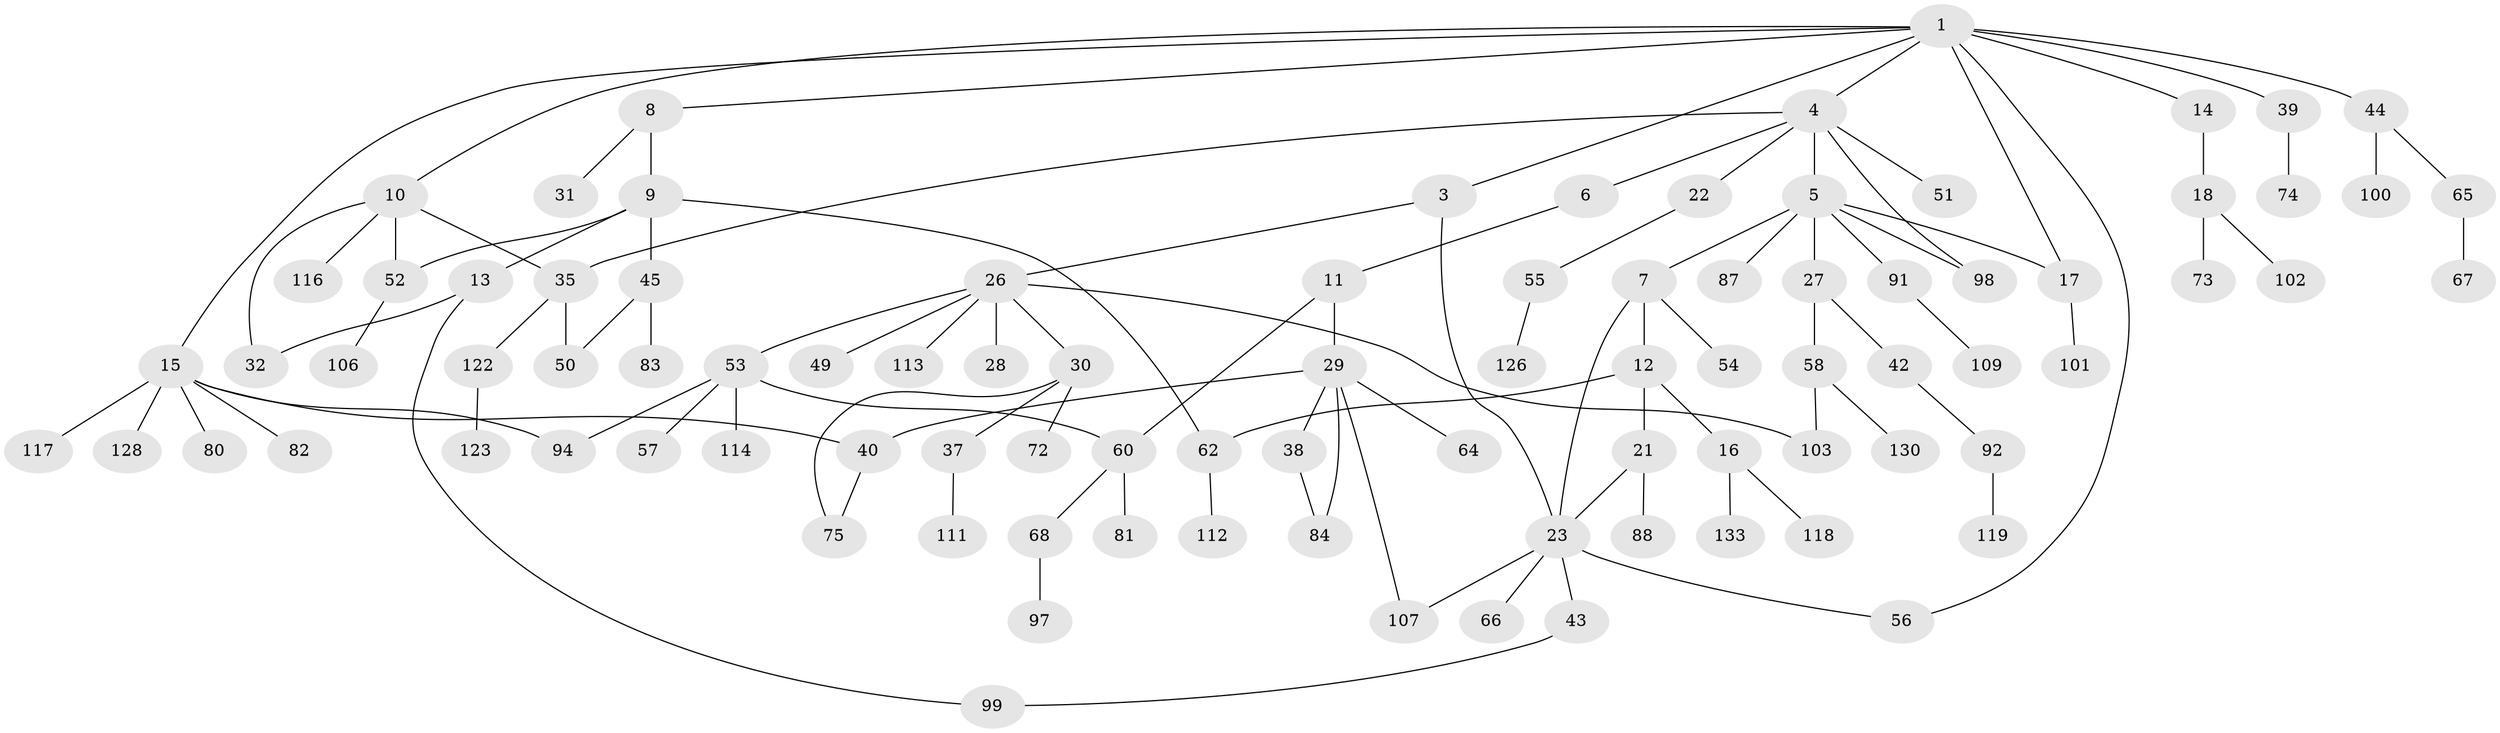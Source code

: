// original degree distribution, {5: 0.03007518796992481, 7: 0.022556390977443608, 3: 0.18045112781954886, 8: 0.007518796992481203, 2: 0.2932330827067669, 4: 0.06015037593984962, 6: 0.022556390977443608, 1: 0.38345864661654133}
// Generated by graph-tools (version 1.1) at 2025/10/02/27/25 16:10:53]
// undirected, 91 vertices, 108 edges
graph export_dot {
graph [start="1"]
  node [color=gray90,style=filled];
  1 [super="+2"];
  3 [super="+46"];
  4 [super="+69"];
  5 [super="+20"];
  6;
  7;
  8;
  9 [super="+47"];
  10 [super="+24"];
  11 [super="+19"];
  12 [super="+59"];
  13 [super="+93"];
  14;
  15 [super="+41"];
  16 [super="+25"];
  17 [super="+125"];
  18 [super="+131"];
  21 [super="+33"];
  22;
  23 [super="+70"];
  26 [super="+48"];
  27 [super="+96"];
  28;
  29 [super="+36"];
  30 [super="+34"];
  31;
  32 [super="+90"];
  35 [super="+78"];
  37;
  38 [super="+85"];
  39 [super="+115"];
  40 [super="+127"];
  42;
  43;
  44 [super="+86"];
  45;
  49;
  50 [super="+63"];
  51;
  52 [super="+79"];
  53 [super="+71"];
  54 [super="+110"];
  55 [super="+104"];
  56 [super="+120"];
  57;
  58 [super="+61"];
  60 [super="+89"];
  62 [super="+95"];
  64;
  65 [super="+76"];
  66;
  67;
  68 [super="+77"];
  72;
  73;
  74;
  75;
  80;
  81;
  82;
  83;
  84 [super="+121"];
  87;
  88 [super="+124"];
  91;
  92 [super="+105"];
  94;
  97;
  98;
  99;
  100;
  101;
  102;
  103 [super="+108"];
  106;
  107;
  109 [super="+129"];
  111;
  112;
  113 [super="+132"];
  114;
  116;
  117;
  118;
  119;
  122;
  123;
  126;
  128;
  130;
  133;
  1 -- 3;
  1 -- 8;
  1 -- 14;
  1 -- 56;
  1 -- 17;
  1 -- 4;
  1 -- 39;
  1 -- 10;
  1 -- 44;
  1 -- 15;
  3 -- 26;
  3 -- 23;
  4 -- 5;
  4 -- 6;
  4 -- 22;
  4 -- 51;
  4 -- 35;
  4 -- 98;
  5 -- 7;
  5 -- 17;
  5 -- 98;
  5 -- 87;
  5 -- 27;
  5 -- 91;
  6 -- 11;
  7 -- 12;
  7 -- 23;
  7 -- 54;
  8 -- 9;
  8 -- 31;
  9 -- 13;
  9 -- 45;
  9 -- 62;
  9 -- 52;
  10 -- 32;
  10 -- 35;
  10 -- 116;
  10 -- 52;
  11 -- 29;
  11 -- 60;
  12 -- 16;
  12 -- 21;
  12 -- 62;
  13 -- 99;
  13 -- 32;
  14 -- 18;
  15 -- 40;
  15 -- 80;
  15 -- 82;
  15 -- 117;
  15 -- 128;
  15 -- 94;
  16 -- 133;
  16 -- 118;
  17 -- 101;
  18 -- 73;
  18 -- 102;
  21 -- 88;
  21 -- 23;
  22 -- 55;
  23 -- 43;
  23 -- 66;
  23 -- 56;
  23 -- 107;
  26 -- 28;
  26 -- 30;
  26 -- 53;
  26 -- 103;
  26 -- 113;
  26 -- 49;
  27 -- 42;
  27 -- 58;
  29 -- 107;
  29 -- 64;
  29 -- 38;
  29 -- 40;
  29 -- 84;
  30 -- 37;
  30 -- 72;
  30 -- 75;
  35 -- 122;
  35 -- 50;
  37 -- 111;
  38 -- 84;
  39 -- 74;
  40 -- 75;
  42 -- 92;
  43 -- 99;
  44 -- 65;
  44 -- 100;
  45 -- 50;
  45 -- 83;
  52 -- 106;
  53 -- 57;
  53 -- 114;
  53 -- 94;
  53 -- 60;
  55 -- 126;
  58 -- 130;
  58 -- 103;
  60 -- 68;
  60 -- 81;
  62 -- 112;
  65 -- 67;
  68 -- 97;
  91 -- 109;
  92 -- 119;
  122 -- 123;
}
